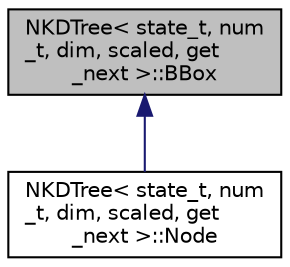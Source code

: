 digraph "NKDTree&lt; state_t, num_t, dim, scaled, get_next &gt;::BBox"
{
 // INTERACTIVE_SVG=YES
  edge [fontname="Helvetica",fontsize="10",labelfontname="Helvetica",labelfontsize="10"];
  node [fontname="Helvetica",fontsize="10",shape=record];
  Node1 [label="NKDTree\< state_t, num\l_t, dim, scaled, get\l_next \>::BBox",height=0.2,width=0.4,color="black", fillcolor="grey75", style="filled", fontcolor="black"];
  Node1 -> Node2 [dir="back",color="midnightblue",fontsize="10",style="solid",fontname="Helvetica"];
  Node2 [label="NKDTree\< state_t, num\l_t, dim, scaled, get\l_next \>::Node",height=0.2,width=0.4,color="black", fillcolor="white", style="filled",URL="$d4/d39/struct_n_k_d_tree_1_1_node.html"];
}
